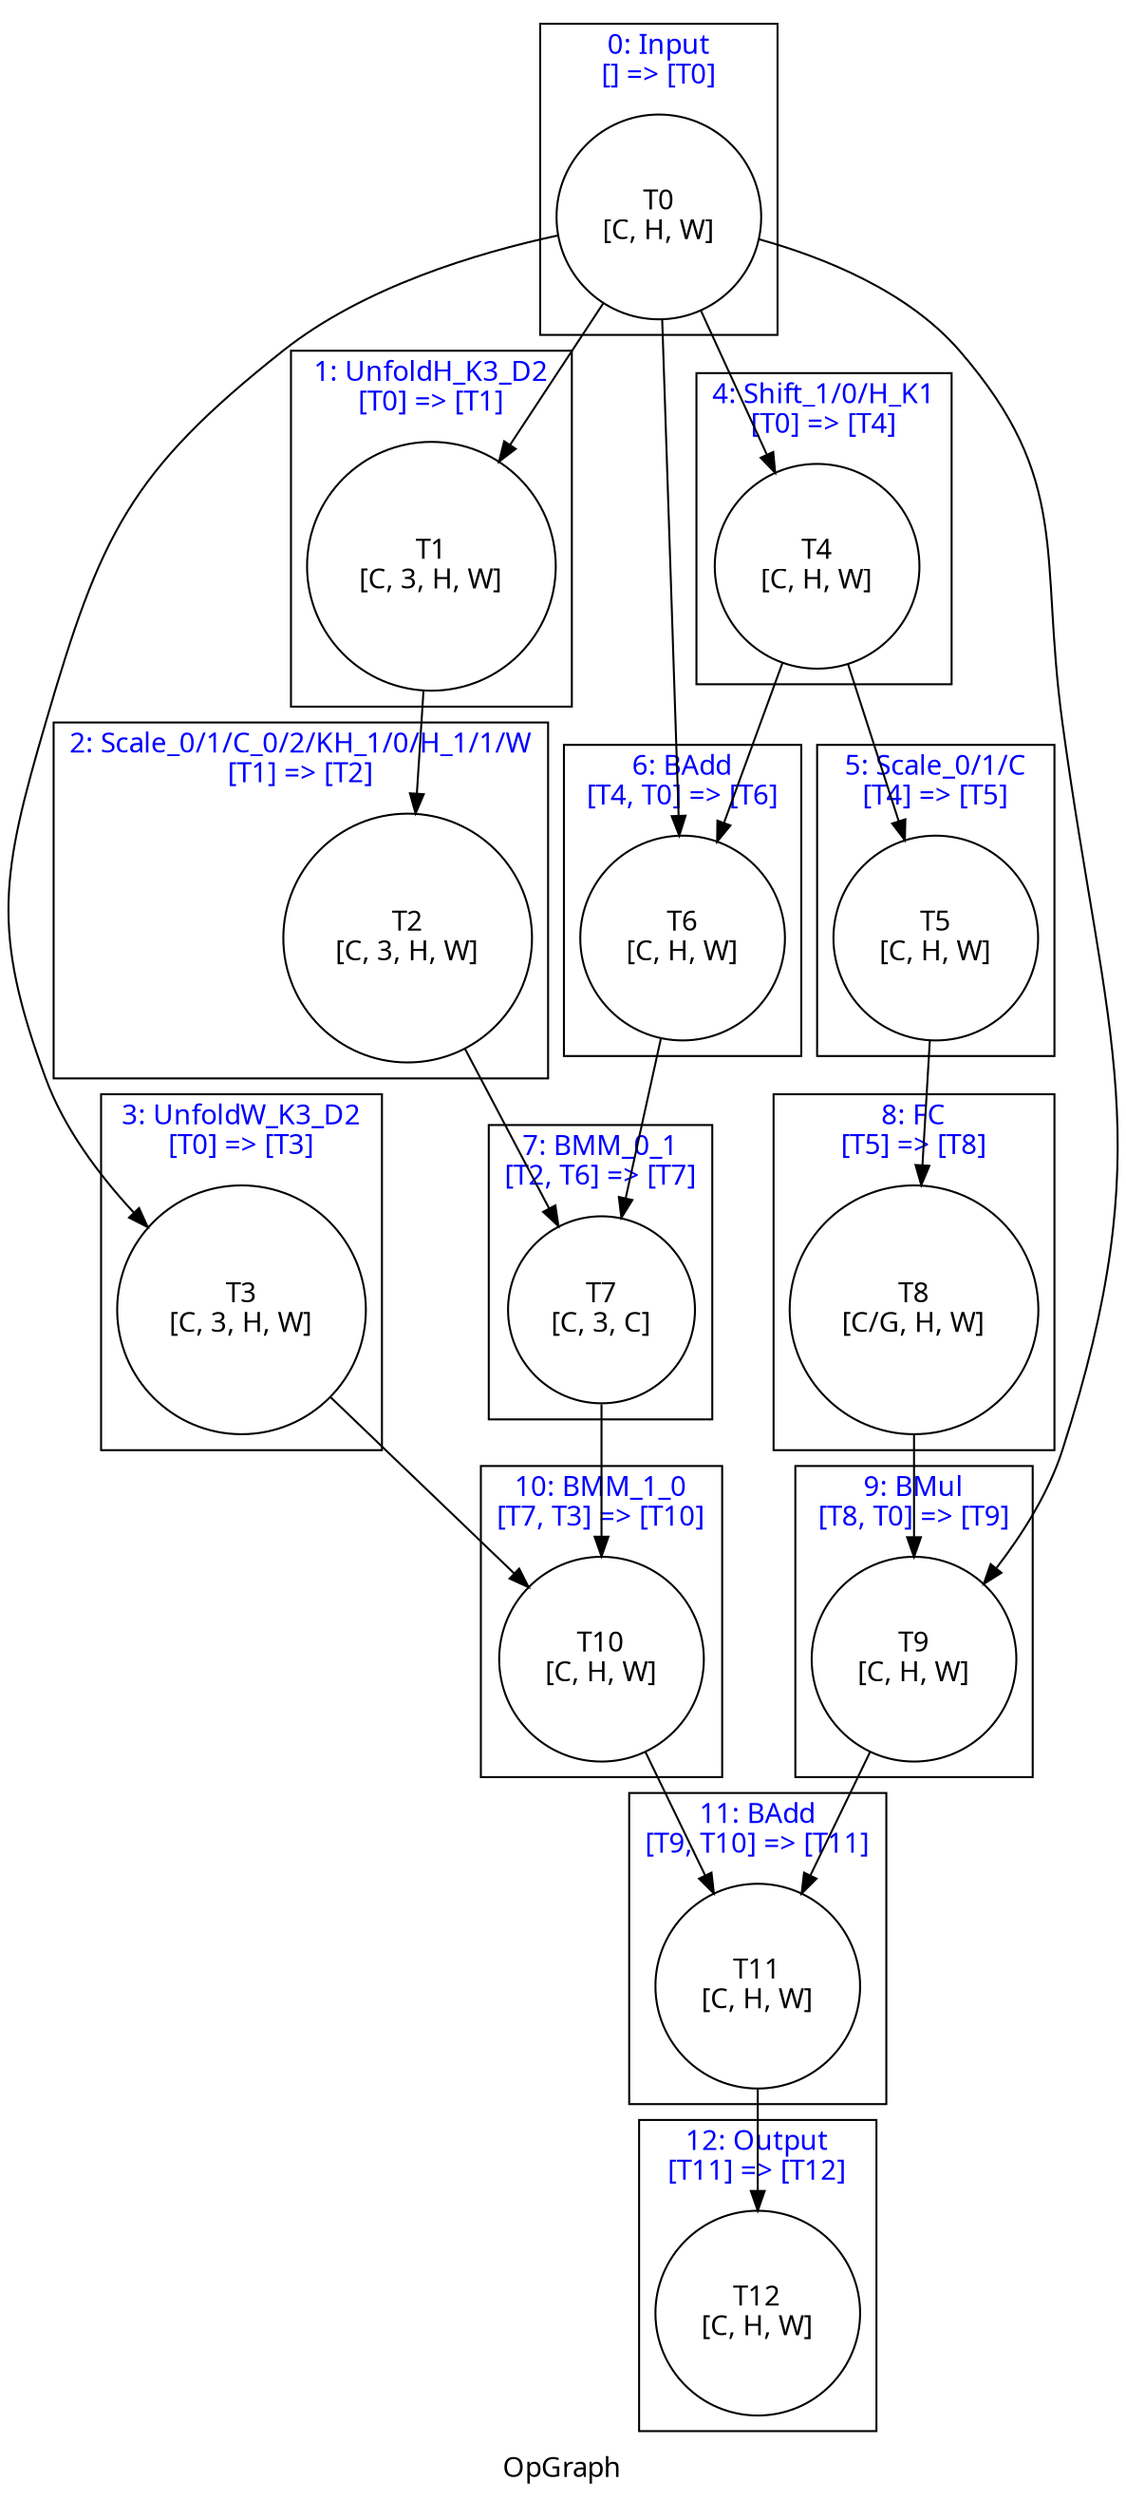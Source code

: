 digraph OpGraph {
    label = "OpGraph"
    fontname = "Graphik";
    subgraph tensors {
        node [shape = circle, color = black, fontname = "Graphik"]
        t_0; t_1; t_2; t_3; t_4; t_5; t_6; t_7; t_8; t_9; t_10; t_11; t_12; 
    }
    subgraph cluster_0 {
        fontcolor = blue;
        label = "0: Input\n[] => [T0]";
        t_0 [label = "T0\n[C, H, W]"];
    }
    subgraph cluster_1 {
        fontcolor = blue;
        label = "1: UnfoldH_K3_D2\n[T0] => [T1]";
        t_1 [label = "T1\n[C, 3, H, W]"];
    }
    subgraph cluster_2 {
        fontcolor = blue;
        label = "2: Scale_0/1/C_0/2/KH_1/0/H_1/1/W\n[T1] => [T2]";
        t_2 [label = "T2\n[C, 3, H, W]"];
    }
    subgraph cluster_3 {
        fontcolor = blue;
        label = "3: UnfoldW_K3_D2\n[T0] => [T3]";
        t_3 [label = "T3\n[C, 3, H, W]"];
    }
    subgraph cluster_4 {
        fontcolor = blue;
        label = "4: Shift_1/0/H_K1\n[T0] => [T4]";
        t_4 [label = "T4\n[C, H, W]"];
    }
    subgraph cluster_5 {
        fontcolor = blue;
        label = "5: Scale_0/1/C\n[T4] => [T5]";
        t_5 [label = "T5\n[C, H, W]"];
    }
    subgraph cluster_6 {
        fontcolor = blue;
        label = "6: BAdd\n[T4, T0] => [T6]";
        t_6 [label = "T6\n[C, H, W]"];
    }
    subgraph cluster_7 {
        fontcolor = blue;
        label = "7: BMM_0_1\n[T2, T6] => [T7]";
        t_7 [label = "T7\n[C, 3, C]"];
    }
    subgraph cluster_8 {
        fontcolor = blue;
        label = "8: FC\n[T5] => [T8]";
        t_8 [label = "T8\n[C/G, H, W]"];
    }
    subgraph cluster_9 {
        fontcolor = blue;
        label = "9: BMul\n[T8, T0] => [T9]";
        t_9 [label = "T9\n[C, H, W]"];
    }
    subgraph cluster_10 {
        fontcolor = blue;
        label = "10: BMM_1_0\n[T7, T3] => [T10]";
        t_10 [label = "T10\n[C, H, W]"];
    }
    subgraph cluster_11 {
        fontcolor = blue;
        label = "11: BAdd\n[T9, T10] => [T11]";
        t_11 [label = "T11\n[C, H, W]"];
    }
    subgraph cluster_12 {
        fontcolor = blue;
        label = "12: Output\n[T11] => [T12]";
        t_12 [label = "T12\n[C, H, W]"];
    }
    t_0 -> t_1;
    t_0 -> t_3;
    t_0 -> t_4;
    t_0 -> t_6;
    t_0 -> t_9;
    t_1 -> t_2;
    t_2 -> t_7;
    t_3 -> t_10;
    t_4 -> t_5;
    t_4 -> t_6;
    t_5 -> t_8;
    t_6 -> t_7;
    t_7 -> t_10;
    t_8 -> t_9;
    t_9 -> t_11;
    t_10 -> t_11;
    t_11 -> t_12;
}

